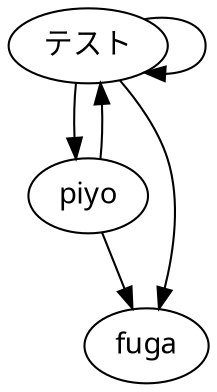 digraph test_png {
  node [fontname="/usr/share/fonts/truetype/ttf-japanese-gothic.ttf"];
  hoge -> piyo -> hoge -> hoge;
  hoge -> fuga;
  piyo -> fuga;
  hoge [label = "テスト"];
}